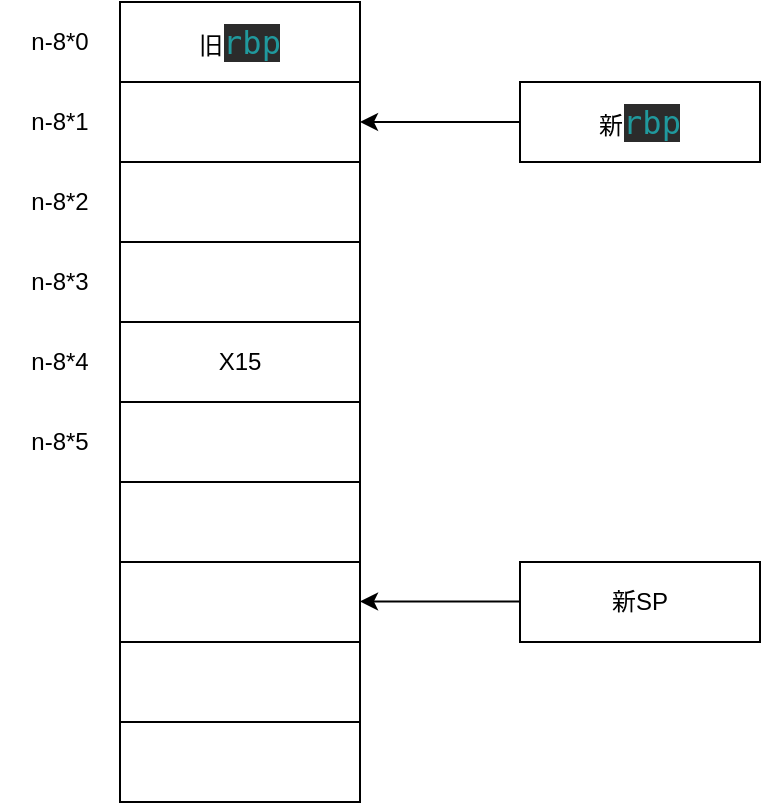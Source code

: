 <mxfile version="20.8.16" type="device"><diagram name="Page-1" id="6FAb_NVpEluUV_enGgVg"><mxGraphModel dx="684" dy="495" grid="1" gridSize="10" guides="1" tooltips="1" connect="1" arrows="1" fold="1" page="1" pageScale="1" pageWidth="850" pageHeight="1100" math="0" shadow="0"><root><mxCell id="0"/><mxCell id="1" parent="0"/><mxCell id="gc34I9j4ATMbDu3JfNwc-1" value="旧&lt;span style=&quot;font-family: Monaco, monospace; font-size: 12pt; background-color: rgb(43, 43, 43); color: rgb(32, 153, 157);&quot;&gt;rbp&lt;/span&gt;" style="rounded=0;whiteSpace=wrap;html=1;" vertex="1" parent="1"><mxGeometry x="200" y="200" width="120" height="40" as="geometry"/></mxCell><mxCell id="gc34I9j4ATMbDu3JfNwc-2" value="" style="rounded=0;whiteSpace=wrap;html=1;" vertex="1" parent="1"><mxGeometry x="200" y="240" width="120" height="40" as="geometry"/></mxCell><mxCell id="gc34I9j4ATMbDu3JfNwc-3" value="" style="rounded=0;whiteSpace=wrap;html=1;" vertex="1" parent="1"><mxGeometry x="200" y="280" width="120" height="40" as="geometry"/></mxCell><mxCell id="gc34I9j4ATMbDu3JfNwc-4" value="" style="rounded=0;whiteSpace=wrap;html=1;" vertex="1" parent="1"><mxGeometry x="200" y="320" width="120" height="40" as="geometry"/></mxCell><mxCell id="gc34I9j4ATMbDu3JfNwc-5" value="X15" style="rounded=0;whiteSpace=wrap;html=1;" vertex="1" parent="1"><mxGeometry x="200" y="360" width="120" height="40" as="geometry"/></mxCell><mxCell id="gc34I9j4ATMbDu3JfNwc-6" value="" style="rounded=0;whiteSpace=wrap;html=1;" vertex="1" parent="1"><mxGeometry x="200" y="400" width="120" height="40" as="geometry"/></mxCell><mxCell id="gc34I9j4ATMbDu3JfNwc-7" value="" style="rounded=0;whiteSpace=wrap;html=1;" vertex="1" parent="1"><mxGeometry x="200" y="440" width="120" height="40" as="geometry"/></mxCell><mxCell id="gc34I9j4ATMbDu3JfNwc-8" value="" style="rounded=0;whiteSpace=wrap;html=1;" vertex="1" parent="1"><mxGeometry x="200" y="480" width="120" height="40" as="geometry"/></mxCell><mxCell id="gc34I9j4ATMbDu3JfNwc-9" value="n-8*0" style="text;html=1;strokeColor=none;fillColor=none;align=center;verticalAlign=middle;whiteSpace=wrap;rounded=0;" vertex="1" parent="1"><mxGeometry x="140" y="205" width="60" height="30" as="geometry"/></mxCell><mxCell id="gc34I9j4ATMbDu3JfNwc-10" value="n-8*1" style="text;html=1;strokeColor=none;fillColor=none;align=center;verticalAlign=middle;whiteSpace=wrap;rounded=0;" vertex="1" parent="1"><mxGeometry x="140" y="245" width="60" height="30" as="geometry"/></mxCell><mxCell id="gc34I9j4ATMbDu3JfNwc-11" value="n-8*2" style="text;html=1;strokeColor=none;fillColor=none;align=center;verticalAlign=middle;whiteSpace=wrap;rounded=0;" vertex="1" parent="1"><mxGeometry x="140" y="285" width="60" height="30" as="geometry"/></mxCell><mxCell id="gc34I9j4ATMbDu3JfNwc-12" value="n-8*3" style="text;html=1;strokeColor=none;fillColor=none;align=center;verticalAlign=middle;whiteSpace=wrap;rounded=0;" vertex="1" parent="1"><mxGeometry x="140" y="325" width="60" height="30" as="geometry"/></mxCell><mxCell id="gc34I9j4ATMbDu3JfNwc-13" value="n-8*4" style="text;html=1;strokeColor=none;fillColor=none;align=center;verticalAlign=middle;whiteSpace=wrap;rounded=0;" vertex="1" parent="1"><mxGeometry x="140" y="365" width="60" height="30" as="geometry"/></mxCell><mxCell id="gc34I9j4ATMbDu3JfNwc-14" value="n-8*5" style="text;html=1;strokeColor=none;fillColor=none;align=center;verticalAlign=middle;whiteSpace=wrap;rounded=0;" vertex="1" parent="1"><mxGeometry x="140" y="405" width="60" height="30" as="geometry"/></mxCell><mxCell id="gc34I9j4ATMbDu3JfNwc-16" style="edgeStyle=orthogonalEdgeStyle;rounded=0;orthogonalLoop=1;jettySize=auto;html=1;exitX=0;exitY=0.5;exitDx=0;exitDy=0;entryX=1;entryY=0.5;entryDx=0;entryDy=0;" edge="1" parent="1" source="gc34I9j4ATMbDu3JfNwc-15"><mxGeometry relative="1" as="geometry"><mxPoint x="320" y="260" as="targetPoint"/></mxGeometry></mxCell><mxCell id="gc34I9j4ATMbDu3JfNwc-15" value="新&lt;span style=&quot;font-family: Monaco, monospace; font-size: 12pt; background-color: rgb(43, 43, 43); color: rgb(32, 153, 157);&quot;&gt;rbp&lt;/span&gt;" style="rounded=0;whiteSpace=wrap;html=1;" vertex="1" parent="1"><mxGeometry x="400" y="240" width="120" height="40" as="geometry"/></mxCell><mxCell id="gc34I9j4ATMbDu3JfNwc-17" value="" style="rounded=0;whiteSpace=wrap;html=1;" vertex="1" parent="1"><mxGeometry x="200" y="520" width="120" height="40" as="geometry"/></mxCell><mxCell id="gc34I9j4ATMbDu3JfNwc-18" value="" style="rounded=0;whiteSpace=wrap;html=1;" vertex="1" parent="1"><mxGeometry x="200" y="560" width="120" height="40" as="geometry"/></mxCell><mxCell id="gc34I9j4ATMbDu3JfNwc-19" style="edgeStyle=orthogonalEdgeStyle;rounded=0;orthogonalLoop=1;jettySize=auto;html=1;exitX=0;exitY=0.5;exitDx=0;exitDy=0;entryX=1;entryY=0.5;entryDx=0;entryDy=0;" edge="1" parent="1"><mxGeometry relative="1" as="geometry"><mxPoint x="400" y="499.75" as="sourcePoint"/><mxPoint x="320" y="499.75" as="targetPoint"/></mxGeometry></mxCell><mxCell id="gc34I9j4ATMbDu3JfNwc-20" value="新SP" style="rounded=0;whiteSpace=wrap;html=1;" vertex="1" parent="1"><mxGeometry x="400" y="480" width="120" height="40" as="geometry"/></mxCell></root></mxGraphModel></diagram></mxfile>